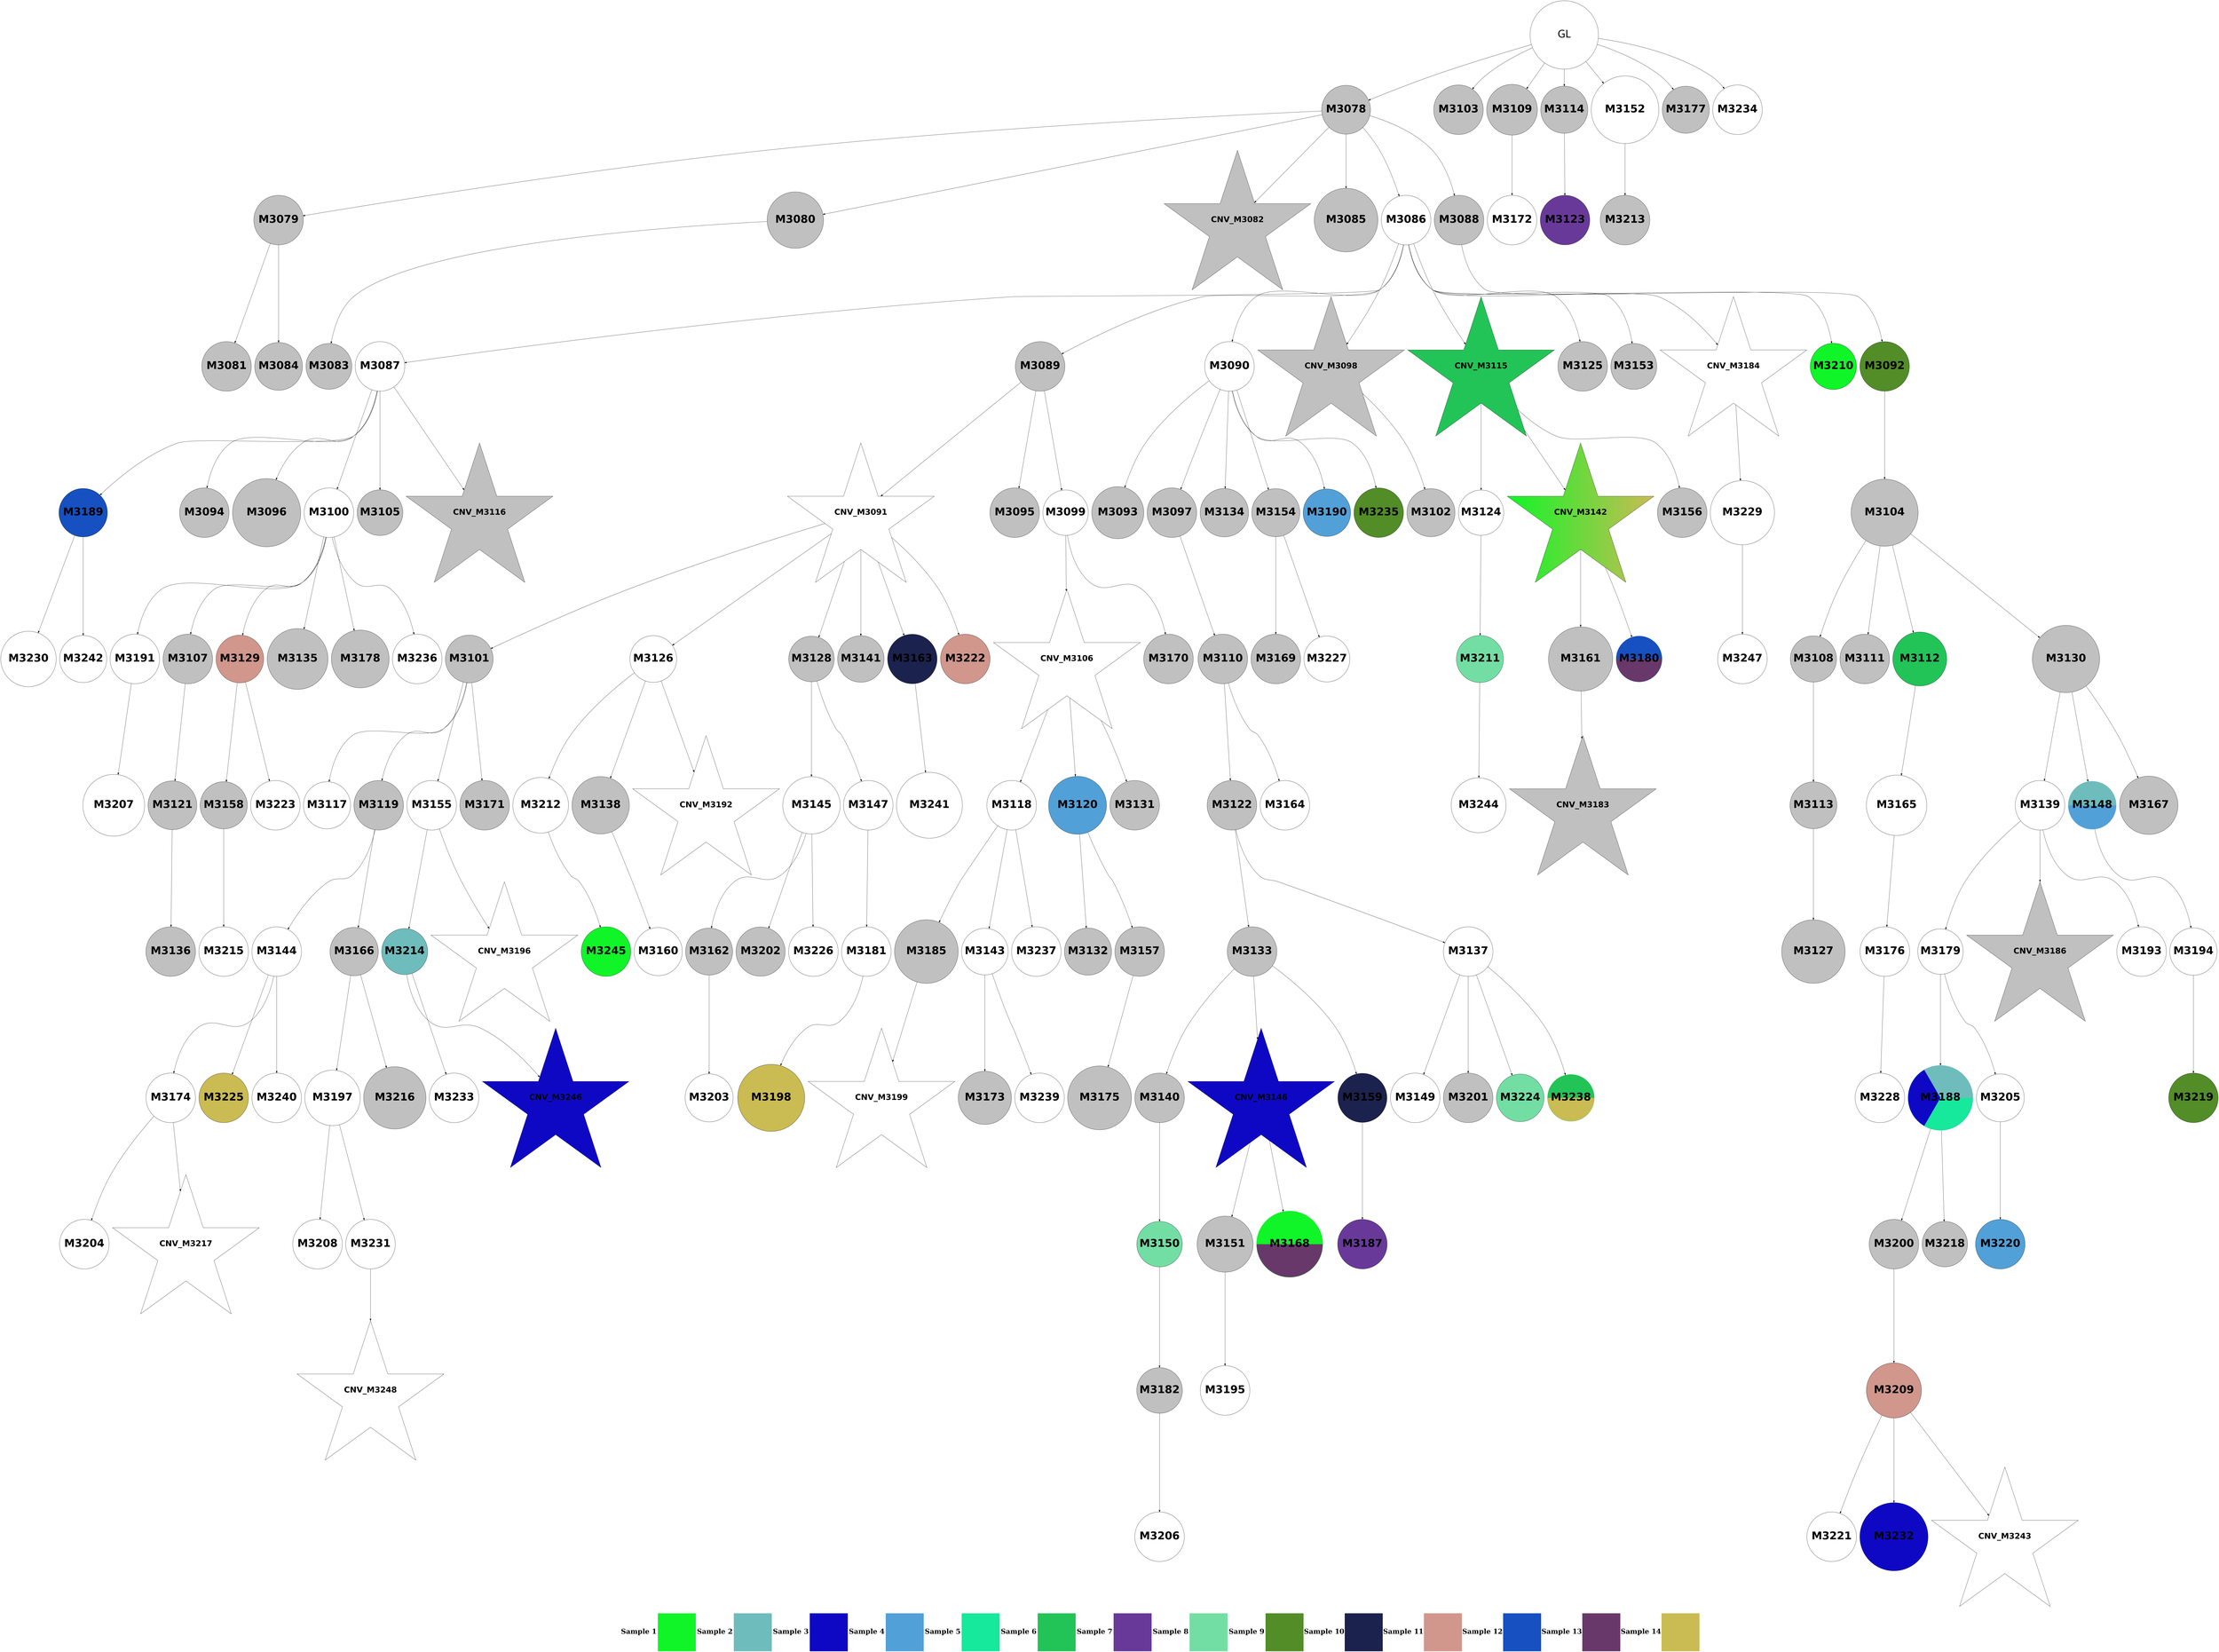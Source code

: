 digraph G { 
rankdir=TB;
3200 -> 3214;
3203 -> 3215;
3203 -> 3233;
3204 -> 3245;
3204 -> 3257;
3206 -> 3222;
3209 -> 3234;
3212 -> 3223;
3212 -> 3246;
3215 -> 3224;
3092 -> 3093;
3092 -> 3118;
3092 -> 3124;
3092 -> 3129;
3092 -> 3167;
3092 -> 3192;
3092 -> 3249;
3220 -> 3235;
3093 -> 3094;
3093 -> 3095;
3093 -> 3097;
3093 -> 3100;
3093 -> 3101;
3093 -> 3103;
3094 -> 3096;
3094 -> 3099;
3095 -> 3098;
3224 -> 3236;
3224 -> 3247;
3224 -> 3258;
3226 -> 3259;
3227 -> 3260;
3101 -> 3102;
3101 -> 3104;
3101 -> 3105;
3101 -> 3113;
3101 -> 3130;
3101 -> 3140;
3101 -> 3168;
3101 -> 3199;
3101 -> 3225;
3229 -> 3248;
3229 -> 3261;
3102 -> 3109;
3102 -> 3111;
3102 -> 3115;
3102 -> 3120;
3102 -> 3131;
3102 -> 3204;
3103 -> 3107;
3104 -> 3106;
3104 -> 3110;
3104 -> 3114;
3105 -> 3108;
3105 -> 3112;
3105 -> 3149;
3105 -> 3169;
3105 -> 3205;
3105 -> 3250;
3106 -> 3116;
3106 -> 3141;
3106 -> 3143;
3106 -> 3156;
3106 -> 3178;
3106 -> 3237;
3107 -> 3119;
3112 -> 3125;
3113 -> 3117;
3114 -> 3121;
3114 -> 3185;
3115 -> 3122;
3115 -> 3144;
3115 -> 3150;
3115 -> 3193;
3115 -> 3206;
3115 -> 3251;
3116 -> 3132;
3116 -> 3134;
3116 -> 3170;
3116 -> 3186;
3244 -> 3262;
3246 -> 3263;
3119 -> 3123;
3119 -> 3126;
3119 -> 3127;
3119 -> 3145;
3121 -> 3133;
3121 -> 3135;
3121 -> 3146;
3122 -> 3136;
3123 -> 3128;
3124 -> 3187;
3125 -> 3137;
3125 -> 3179;
3127 -> 3180;
3128 -> 3142;
3129 -> 3138;
3130 -> 3139;
3130 -> 3157;
3130 -> 3171;
3133 -> 3158;
3133 -> 3200;
3133 -> 3252;
3134 -> 3159;
3134 -> 3181;
3135 -> 3147;
3135 -> 3172;
3136 -> 3151;
3137 -> 3148;
3137 -> 3152;
3139 -> 3226;
3141 -> 3153;
3141 -> 3207;
3141 -> 3227;
3143 -> 3160;
3143 -> 3162;
3144 -> 3173;
3144 -> 3238;
3145 -> 3154;
3145 -> 3163;
3145 -> 3182;
3148 -> 3155;
3148 -> 3161;
3148 -> 3174;
3152 -> 3164;
3152 -> 3216;
3152 -> 3239;
3152 -> 3253;
3153 -> 3175;
3154 -> 3194;
3154 -> 3201;
3154 -> 3208;
3155 -> 3165;
3157 -> 3176;
3157 -> 3195;
3158 -> 3188;
3158 -> 3254;
3159 -> 3189;
3159 -> 3240;
3159 -> 3255;
3160 -> 3177;
3160 -> 3217;
3160 -> 3241;
3161 -> 3166;
3161 -> 3183;
3162 -> 3196;
3163 -> 3209;
3165 -> 3197;
3166 -> 3210;
3167 -> 3228;
3169 -> 3184;
3169 -> 3242;
3170 -> 3211;
3170 -> 3229;
3172 -> 3190;
3173 -> 3230;
3174 -> 3202;
3176 -> 3198;
3177 -> 3218;
3178 -> 3256;
3180 -> 3191;
3181 -> 3212;
3181 -> 3231;
3189 -> 3219;
3189 -> 3232;
3191 -> 3243;
3194 -> 3203;
3194 -> 3220;
3196 -> 3213;
3197 -> 3221;
3199 -> 3244;
3253 [shape=circle style=wedged color="#22c457:#cabb53" fontname="helvetica-bold" fontsize=56 label="M3238" width=2.54 height=2 ];
3125 [shape=circle style=filled fillcolor=grey fontname="helvetica-bold" fontsize=56 label="M3110" width=1.69 height=2 ];
3228 [shape=circle style=filled fillcolor=grey fontname="helvetica-bold" fontsize=56 label="M3213" width=0.01 height=2 ];
3104 [shape=circle style=filled fillcolor=grey fontname="helvetica-bold" fontsize=56 label="M3089" width=1.45 height=2 ];
3240 [shape=circle style=filled fillcolor="#cabb53" fontname="helvetica-bold" fontsize=56 label="M3225" width=0 height=2 ];
3137 [shape=circle style=filled fillcolor=grey fontname="helvetica-bold" fontsize=56 label="M3122" width=1.17 height=2 ];
3092 [label="GL" fontname="arial-bold" fontsize=56 width=5 height=5];
3129 [shape=circle style=filled fillcolor=grey fontname="helvetica-bold" fontsize=56 label="M3114" width=2.5 height=2 ];
3157 [shape=star style=filled fillcolor="#10f528:#cabb53" fontname="helvetica-bold" fontsize=42 label="CNV_M3142"];
3213 [shape=circle style=filled fillcolor="#cabb53" fontname="helvetica-bold" fontsize=56 label="M3198" width=4.9 height=2 ];
3118 [shape=circle style=filled fillcolor=grey fontname="helvetica-bold" fontsize=56 label="M3103" width=1.91 height=2 ];
3245 [shape=circle style=filled fillcolor=white fontname="helvetica-bold" fontsize=56 label="M3230" width=4.05 height=2 ];
3119 [shape=circle style=filled fillcolor=grey fontname="helvetica-bold" fontsize=56 label="M3104" width=4.9 height=2 ];
3250 [shape=circle style=filled fillcolor="#528d28" fontname="helvetica-bold" fontsize=56 label="M3235" width=0.18 height=2 ];
3221 [shape=circle style=filled fillcolor=white fontname="helvetica-bold" fontsize=56 label="M3206" width=1.47 height=2 ];
3184 [shape=circle style=filled fillcolor=grey fontname="helvetica-bold" fontsize=56 label="M3169" width=1.55 height=2 ];
3198 [shape=star style=filled fillcolor=grey fontname="helvetica-bold" fontsize=42 label="CNV_M3183"];
3112 [shape=circle style=filled fillcolor=grey fontname="helvetica-bold" fontsize=56 label="M3097" width=0.5 height=2 ];
3214 [shape=star style=filled fillcolor=white fontname="helvetica-bold" fontsize=42 label="CNV_M3199"];
3258 [shape=star style=filled fillcolor=white fontname="helvetica-bold" fontsize=42 label="CNV_M3243"];
3141 [shape=circle style=filled fillcolor=white fontname="helvetica-bold" fontsize=56 label="M3126" width=3.41 height=2 ];
3195 [shape=circle style=wedged color="#1650c1:#69386b" fontname="helvetica-bold" fontsize=56 label="M3180" width=2.99 height=2 ];
3207 [shape=star style=filled fillcolor=white fontname="helvetica-bold" fontsize=42 label="CNV_M3192"];
3147 [shape=circle style=filled fillcolor=grey fontname="helvetica-bold" fontsize=56 label="M3132" width=2.47 height=2 ];
3100 [shape=circle style=filled fillcolor=grey fontname="helvetica-bold" fontsize=56 label="M3085" width=4.65 height=2 ];
3117 [shape=circle style=filled fillcolor=grey fontname="helvetica-bold" fontsize=56 label="M3102" width=3.51 height=2 ];
3231 [shape=circle style=filled fillcolor=grey fontname="helvetica-bold" fontsize=56 label="M3216" width=4.55 height=2 ];
3173 [shape=circle style=filled fillcolor=grey fontname="helvetica-bold" fontsize=56 label="M3158" width=3.45 height=2 ];
3194 [shape=circle style=filled fillcolor=white fontname="helvetica-bold" fontsize=56 label="M3179" width=3.22 height=2 ];
3219 [shape=circle style=filled fillcolor=white fontname="helvetica-bold" fontsize=56 label="M3204" width=0.21 height=2 ];
3260 [shape=circle style=filled fillcolor="#10f528" fontname="helvetica-bold" fontsize=56 label="M3245" width=0.29 height=2 ];
3099 [shape=circle style=filled fillcolor=grey fontname="helvetica-bold" fontsize=56 label="M3084" width=2.29 height=2 ];
3120 [shape=circle style=filled fillcolor=grey fontname="helvetica-bold" fontsize=56 label="M3105" width=3.09 height=2 ];
3246 [shape=circle style=filled fillcolor=white fontname="helvetica-bold" fontsize=56 label="M3231" width=1.38 height=2 ];
3154 [shape=circle style=filled fillcolor=white fontname="helvetica-bold" fontsize=56 label="M3139" width=1.4 height=2 ];
3236 [shape=circle style=filled fillcolor=white fontname="helvetica-bold" fontsize=56 label="M3221" width=0.54 height=2 ];
3167 [shape=circle style=filled fillcolor=white fontname="helvetica-bold" fontsize=56 label="M3152" width=4.94 height=2 ];
3162 [shape=circle style=filled fillcolor=white fontname="helvetica-bold" fontsize=56 label="M3147" width=0.34 height=2 ];
3138 [shape=circle style=filled fillcolor="#69399a" fontname="helvetica-bold" fontsize=56 label="M3123" width=1.86 height=2 ];
3168 [shape=circle style=filled fillcolor=grey fontname="helvetica-bold" fontsize=56 label="M3153" width=2.97 height=2 ];
3223 [shape=circle style=filled fillcolor=white fontname="helvetica-bold" fontsize=56 label="M3208" width=1.54 height=2 ];
3208 [shape=circle style=filled fillcolor=white fontname="helvetica-bold" fontsize=56 label="M3193" width=1.13 height=2 ];
3233 [shape=circle style=filled fillcolor=grey fontname="helvetica-bold" fontsize=56 label="M3218" width=3.26 height=2 ];
3238 [shape=circle style=filled fillcolor=white fontname="helvetica-bold" fontsize=56 label="M3223" width=1.65 height=2 ];
3262 [shape=circle style=filled fillcolor=white fontname="helvetica-bold" fontsize=56 label="M3247" width=0.7 height=2 ];
3248 [shape=circle style=filled fillcolor=white fontname="helvetica-bold" fontsize=56 label="M3233" width=0.52 height=2 ];
3127 [shape=circle style=filled fillcolor="#22c457" fontname="helvetica-bold" fontsize=56 label="M3112" width=3.95 height=2 ];
3226 [shape=circle style=filled fillcolor="#73dea3" fontname="helvetica-bold" fontsize=56 label="M3211" width=2.44 height=2 ];
3189 [shape=circle style=filled fillcolor=white fontname="helvetica-bold" fontsize=56 label="M3174" width=0.73 height=2 ];
3176 [shape=circle style=filled fillcolor=grey fontname="helvetica-bold" fontsize=56 label="M3161" width=4.7 height=2 ];
3197 [shape=circle style=filled fillcolor=grey fontname="helvetica-bold" fontsize=56 label="M3182" width=3.1 height=2 ];
3182 [shape=circle style=filled fillcolor=grey fontname="helvetica-bold" fontsize=56 label="M3167" width=4.27 height=2 ];
3143 [shape=circle style=filled fillcolor=grey fontname="helvetica-bold" fontsize=56 label="M3128" width=3.2 height=2 ];
3164 [shape=circle style=filled fillcolor=white fontname="helvetica-bold" fontsize=56 label="M3149" width=1.91 height=2 ];
3140 [shape=circle style=filled fillcolor=grey fontname="helvetica-bold" fontsize=56 label="M3125" width=0.43 height=2 ];
3095 [shape=circle style=filled fillcolor=grey fontname="helvetica-bold" fontsize=56 label="M3080" width=4.13 height=2 ];
3115 [shape=circle style=filled fillcolor=white fontname="helvetica-bold" fontsize=56 label="M3100" width=1.27 height=2 ];
3177 [shape=circle style=filled fillcolor=grey fontname="helvetica-bold" fontsize=56 label="M3162" width=2.52 height=2 ];
3239 [shape=circle style=filled fillcolor="#73dea3" fontname="helvetica-bold" fontsize=56 label="M3224" width=2.34 height=2 ];
3160 [shape=circle style=filled fillcolor=white fontname="helvetica-bold" fontsize=56 label="M3145" width=4.2 height=2 ];
3096 [shape=circle style=filled fillcolor=grey fontname="helvetica-bold" fontsize=56 label="M3081" width=0.15 height=2 ];
3128 [shape=circle style=filled fillcolor=grey fontname="helvetica-bold" fontsize=56 label="M3113" width=2.54 height=2 ];
3229 [shape=circle style=filled fillcolor="#6fbcbc" fontname="helvetica-bold" fontsize=56 label="M3214" width=2.88 height=2 ];
3263 [shape=star style=filled fillcolor=white fontname="helvetica-bold" fontsize=42 label="CNV_M3248"];
3106 [shape=star style=filled fillcolor=white fontname="helvetica-bold" fontsize=42 label="CNV_M3091"];
3105 [shape=circle style=filled fillcolor=white fontname="helvetica-bold" fontsize=56 label="M3090" width=1.51 height=2 ];
3212 [shape=circle style=filled fillcolor=white fontname="helvetica-bold" fontsize=56 label="M3197" width=4.06 height=2 ];
3220 [shape=circle style=filled fillcolor=white fontname="helvetica-bold" fontsize=56 label="M3205" width=2.3 height=2 ];
3211 [shape=star style=filled fillcolor=white fontname="helvetica-bold" fontsize=42 label="CNV_M3196"];
3261 [shape=star style=filled fillcolor="#0e08c5" fontname="helvetica-bold" fontsize=42 label="CNV_M3246"];
3199 [shape=star style=filled fillcolor=white fontname="helvetica-bold" fontsize=42 label="CNV_M3184"];
3252 [shape=circle style=filled fillcolor=white fontname="helvetica-bold" fontsize=56 label="M3237" width=0.08 height=2 ];
3244 [shape=circle style=filled fillcolor=white fontname="helvetica-bold" fontsize=56 label="M3229" width=4.7 height=2 ];
3123 [shape=circle style=filled fillcolor=grey fontname="helvetica-bold" fontsize=56 label="M3108" width=3.37 height=2 ];
3209 [shape=circle style=filled fillcolor=white fontname="helvetica-bold" fontsize=56 label="M3194" width=2.39 height=2 ];
3243 [shape=circle style=filled fillcolor=white fontname="helvetica-bold" fontsize=56 label="M3228" width=1.53 height=2 ];
3148 [shape=circle style=filled fillcolor=grey fontname="helvetica-bold" fontsize=56 label="M3133" width=1.83 height=2 ];
3186 [shape=circle style=filled fillcolor=grey fontname="helvetica-bold" fontsize=56 label="M3171" width=1.42 height=2 ];
3108 [shape=circle style=filled fillcolor=grey fontname="helvetica-bold" fontsize=56 label="M3093" width=3.8 height=2 ];
3116 [shape=circle style=filled fillcolor=grey fontname="helvetica-bold" fontsize=56 label="M3101" width=2.32 height=2 ];
3149 [shape=circle style=filled fillcolor=grey fontname="helvetica-bold" fontsize=56 label="M3134" width=2.2 height=2 ];
3111 [shape=circle style=filled fillcolor=grey fontname="helvetica-bold" fontsize=56 label="M3096" width=4.99 height=2 ];
3114 [shape=circle style=filled fillcolor=white fontname="helvetica-bold" fontsize=56 label="M3099" width=3.24 height=2 ];
3121 [shape=star style=filled fillcolor=white fontname="helvetica-bold" fontsize=42 label="CNV_M3106"];
3136 [shape=circle style=filled fillcolor=grey fontname="helvetica-bold" fontsize=56 label="M3121" width=2.12 height=2 ];
3247 [shape=circle style=filled fillcolor="#0e08c5" fontname="helvetica-bold" fontsize=56 label="M3232" width=4.99 height=2 ];
3146 [shape=circle style=filled fillcolor=grey fontname="helvetica-bold" fontsize=56 label="M3131" width=1.16 height=2 ];
3216 [shape=circle style=filled fillcolor=grey fontname="helvetica-bold" fontsize=56 label="M3201" width=0.68 height=2 ];
3165 [shape=circle style=filled fillcolor="#73dea3" fontname="helvetica-bold" fontsize=56 label="M3150" width=3.19 height=2 ];
3201 [shape=star style=filled fillcolor=grey fontname="helvetica-bold" fontsize=42 label="CNV_M3186"];
3224 [shape=circle style=filled fillcolor="#d1968c" fontname="helvetica-bold" fontsize=56 label="M3209" width=4.03 height=2 ];
3222 [shape=circle style=filled fillcolor=white fontname="helvetica-bold" fontsize=56 label="M3207" width=4.52 height=2 ];
3142 [shape=circle style=filled fillcolor=grey fontname="helvetica-bold" fontsize=56 label="M3127" width=4.64 height=2 ];
3192 [shape=circle style=filled fillcolor=grey fontname="helvetica-bold" fontsize=56 label="M3177" width=2.51 height=2 ];
3098 [shape=circle style=filled fillcolor=grey fontname="helvetica-bold" fontsize=56 label="M3083" width=2.95 height=2 ];
3251 [shape=circle style=filled fillcolor=white fontname="helvetica-bold" fontsize=56 label="M3236" width=0.07 height=2 ];
3102 [shape=circle style=filled fillcolor=white fontname="helvetica-bold" fontsize=56 label="M3087" width=1.03 height=2 ];
3200 [shape=circle style=filled fillcolor=grey fontname="helvetica-bold" fontsize=56 label="M3185" width=4.65 height=2 ];
3218 [shape=circle style=filled fillcolor=white fontname="helvetica-bold" fontsize=56 label="M3203" width=2.27 height=2 ];
3235 [shape=circle style=filled fillcolor="#52a0d8" fontname="helvetica-bold" fontsize=56 label="M3220" width=1.11 height=2 ];
3215 [shape=circle style=filled fillcolor=grey fontname="helvetica-bold" fontsize=56 label="M3200" width=1.34 height=2 ];
3227 [shape=circle style=filled fillcolor=white fontname="helvetica-bold" fontsize=56 label="M3212" width=4.07 height=2 ];
3161 [shape=star style=filled fillcolor="#0e08c5" fontname="helvetica-bold" fontsize=42 label="CNV_M3146"];
3202 [shape=circle style=filled fillcolor="#69399a" fontname="helvetica-bold" fontsize=56 label="M3187" width=1.79 height=2 ];
3097 [shape=star style=filled fillcolor=grey fontname="helvetica-bold" fontsize=42 label="CNV_M3082"];
3166 [shape=circle style=filled fillcolor=grey fontname="helvetica-bold" fontsize=56 label="M3151" width=4.1 height=2 ];
3107 [shape=circle style=filled fillcolor="#528d28" fontname="helvetica-bold" fontsize=56 label="M3092" width=1.34 height=2 ];
3175 [shape=circle style=filled fillcolor=white fontname="helvetica-bold" fontsize=56 label="M3160" width=2.24 height=2 ];
3139 [shape=circle style=filled fillcolor=white fontname="helvetica-bold" fontsize=56 label="M3124" width=3.28 height=2 ];
3156 [shape=circle style=filled fillcolor=grey fontname="helvetica-bold" fontsize=56 label="M3141" width=2.66 height=2 ];
3170 [shape=circle style=filled fillcolor=white fontname="helvetica-bold" fontsize=56 label="M3155" width=0.28 height=2 ];
3179 [shape=circle style=filled fillcolor=white fontname="helvetica-bold" fontsize=56 label="M3164" width=1.83 height=2 ];
3254 [shape=circle style=filled fillcolor=white fontname="helvetica-bold" fontsize=56 label="M3239" width=0.24 height=2 ];
3196 [shape=circle style=filled fillcolor=white fontname="helvetica-bold" fontsize=56 label="M3181" width=0.16 height=2 ];
3133 [shape=circle style=filled fillcolor=white fontname="helvetica-bold" fontsize=56 label="M3118" width=0.21 height=2 ];
3225 [shape=circle style=filled fillcolor="#10f528" fontname="helvetica-bold" fontsize=56 label="M3210" width=2.79 height=2 ];
3255 [shape=circle style=filled fillcolor=white fontname="helvetica-bold" fontsize=56 label="M3240" width=0.38 height=2 ];
3163 [shape=circle style=wedged color="#6fbcbc:#52a0d8" fontname="helvetica-bold" fontsize=56 label="M3148" width=3.52 height=2 ];
3187 [shape=circle style=filled fillcolor=white fontname="helvetica-bold" fontsize=56 label="M3172" width=0.76 height=2 ];
3134 [shape=circle style=filled fillcolor=grey fontname="helvetica-bold" fontsize=56 label="M3119" width=0.1 height=2 ];
3159 [shape=circle style=filled fillcolor=white fontname="helvetica-bold" fontsize=56 label="M3144" width=0.66 height=2 ];
3185 [shape=circle style=filled fillcolor=grey fontname="helvetica-bold" fontsize=56 label="M3170" width=0.68 height=2 ];
3257 [shape=circle style=filled fillcolor=white fontname="helvetica-bold" fontsize=56 label="M3242" width=3.45 height=2 ];
3178 [shape=circle style=filled fillcolor="#1c224e" fontname="helvetica-bold" fontsize=56 label="M3163" width=0.65 height=2 ];
3109 [shape=circle style=filled fillcolor=grey fontname="helvetica-bold" fontsize=56 label="M3094" width=0.34 height=2 ];
3113 [shape=star style=filled fillcolor=grey fontname="helvetica-bold" fontsize=42 label="CNV_M3098"];
3158 [shape=circle style=filled fillcolor=white fontname="helvetica-bold" fontsize=56 label="M3143" width=2.61 height=2 ];
3206 [shape=circle style=filled fillcolor=white fontname="helvetica-bold" fontsize=56 label="M3191" width=1.87 height=2 ];
3132 [shape=circle style=filled fillcolor=white fontname="helvetica-bold" fontsize=56 label="M3117" width=3.45 height=2 ];
3217 [shape=circle style=filled fillcolor=grey fontname="helvetica-bold" fontsize=56 label="M3202" width=3.6 height=2 ];
3191 [shape=circle style=filled fillcolor=white fontname="helvetica-bold" fontsize=56 label="M3176" width=0.39 height=2 ];
3237 [shape=circle style=filled fillcolor="#d1968c" fontname="helvetica-bold" fontsize=56 label="M3222" width=1.59 height=2 ];
3131 [shape=star style=filled fillcolor=grey fontname="helvetica-bold" fontsize=42 label="CNV_M3116"];
3232 [shape=star style=filled fillcolor=white fontname="helvetica-bold" fontsize=42 label="CNV_M3217"];
3172 [shape=circle style=filled fillcolor=grey fontname="helvetica-bold" fontsize=56 label="M3157" width=0.42 height=2 ];
3230 [shape=circle style=filled fillcolor=white fontname="helvetica-bold" fontsize=56 label="M3215" width=1.12 height=2 ];
3242 [shape=circle style=filled fillcolor=white fontname="helvetica-bold" fontsize=56 label="M3227" width=2.92 height=2 ];
3151 [shape=circle style=filled fillcolor=grey fontname="helvetica-bold" fontsize=56 label="M3136" width=0.31 height=2 ];
3155 [shape=circle style=filled fillcolor=grey fontname="helvetica-bold" fontsize=56 label="M3140" width=0.98 height=2 ];
3150 [shape=circle style=filled fillcolor=grey fontname="helvetica-bold" fontsize=56 label="M3135" width=4.44 height=2 ];
3130 [shape=star style=filled fillcolor="#22c457" fontname="helvetica-bold" fontsize=42 label="CNV_M3115"];
3152 [shape=circle style=filled fillcolor=white fontname="helvetica-bold" fontsize=56 label="M3137" width=0.37 height=2 ];
3190 [shape=circle style=filled fillcolor=grey fontname="helvetica-bold" fontsize=56 label="M3175" width=4.67 height=2 ];
3174 [shape=circle style=filled fillcolor="#1c224e" fontname="helvetica-bold" fontsize=56 label="M3159" width=2.07 height=2 ];
3171 [shape=circle style=filled fillcolor=grey fontname="helvetica-bold" fontsize=56 label="M3156" width=0.3 height=2 ];
3256 [shape=circle style=filled fillcolor=white fontname="helvetica-bold" fontsize=56 label="M3241" width=4.82 height=2 ];
3204 [shape=circle style=filled fillcolor="#1650c1" fontname="helvetica-bold" fontsize=56 label="M3189" width=2.16 height=2 ];
3234 [shape=circle style=filled fillcolor="#528d28" fontname="helvetica-bold" fontsize=56 label="M3219" width=1.1 height=2 ];
3259 [shape=circle style=filled fillcolor=white fontname="helvetica-bold" fontsize=56 label="M3244" width=4.01 height=2 ];
3205 [shape=circle style=filled fillcolor="#52a0d8" fontname="helvetica-bold" fontsize=56 label="M3190" width=3.47 height=2 ];
3126 [shape=circle style=filled fillcolor=grey fontname="helvetica-bold" fontsize=56 label="M3111" width=1.28 height=2 ];
3101 [shape=circle style=filled fillcolor=white fontname="helvetica-bold" fontsize=56 label="M3086" width=1.68 height=2 ];
3135 [shape=circle style=filled fillcolor="#52a0d8" fontname="helvetica-bold" fontsize=56 label="M3120" width=4.23 height=2 ];
3210 [shape=circle style=filled fillcolor=white fontname="helvetica-bold" fontsize=56 label="M3195" width=0.91 height=2 ];
3241 [shape=circle style=filled fillcolor=white fontname="helvetica-bold" fontsize=56 label="M3226" width=0.63 height=2 ];
3193 [shape=circle style=filled fillcolor=grey fontname="helvetica-bold" fontsize=56 label="M3178" width=4.22 height=2 ];
3122 [shape=circle style=filled fillcolor=grey fontname="helvetica-bold" fontsize=56 label="M3107" width=0.45 height=2 ];
3124 [shape=circle style=filled fillcolor=grey fontname="helvetica-bold" fontsize=56 label="M3109" width=3.71 height=2 ];
3183 [shape=circle style=wedged color="#10f528:#69386b" fontname="helvetica-bold" fontsize=56 label="M3168" width=4.85 height=2 ];
3153 [shape=circle style=filled fillcolor=grey fontname="helvetica-bold" fontsize=56 label="M3138" width=4.19 height=2 ];
3093 [shape=circle style=filled fillcolor=grey fontname="helvetica-bold" fontsize=56 label="M3078" width=2.12 height=2 ];
3180 [shape=circle style=filled fillcolor=white fontname="helvetica-bold" fontsize=56 label="M3165" width=4.42 height=2 ];
3169 [shape=circle style=filled fillcolor=grey fontname="helvetica-bold" fontsize=56 label="M3154" width=2.27 height=2 ];
3203 [shape=circle style=wedged color="#6fbcbc:#0e08c5:#16e89c" fontname="helvetica-bold" fontsize=56 label="M3188" width=4.75 height=2 ];
3103 [shape=circle style=filled fillcolor=grey fontname="helvetica-bold" fontsize=56 label="M3088" width=1.32 height=2 ];
3249 [shape=circle style=filled fillcolor=white fontname="helvetica-bold" fontsize=56 label="M3234" width=0.87 height=2 ];
3181 [shape=circle style=filled fillcolor=grey fontname="helvetica-bold" fontsize=56 label="M3166" width=2.18 height=2 ];
3110 [shape=circle style=filled fillcolor=grey fontname="helvetica-bold" fontsize=56 label="M3095" width=1.63 height=2 ];
3188 [shape=circle style=filled fillcolor=grey fontname="helvetica-bold" fontsize=56 label="M3173" width=3.89 height=2 ];
3144 [shape=circle style=filled fillcolor="#d1968c" fontname="helvetica-bold" fontsize=56 label="M3129" width=3.49 height=2 ];
3145 [shape=circle style=filled fillcolor=grey fontname="helvetica-bold" fontsize=56 label="M3130" width=4.92 height=2 ];
3094 [shape=circle style=filled fillcolor=grey fontname="helvetica-bold" fontsize=56 label="M3079" width=0.86 height=2 ];
{rank=sink;
Legend[shape=none, margin=0, label=<<TABLE border="0" cellborder="0" cellspacing="0"> 
<TR><TD width="200" height="200" colspan="1"><FONT POINT-SIZE="36.0"><B>Sample 1</B></FONT></TD><TD width="200" height="200" colspan="1" BGCOLOR="#10f528"></TD>
<TD width="200" height="200" colspan="1"><FONT POINT-SIZE="36.0"><B>Sample 2</B></FONT></TD><TD width="200" height="200" colspan="1" BGCOLOR="#6fbcbc"></TD>
<TD width="200" height="200" colspan="1"><FONT POINT-SIZE="36.0"><B>Sample 3</B></FONT></TD><TD width="200" height="200" colspan="1" BGCOLOR="#0e08c5"></TD>
<TD width="200" height="200" colspan="1"><FONT POINT-SIZE="36.0"><B>Sample 4</B></FONT></TD><TD width="200" height="200" colspan="1" BGCOLOR="#52a0d8"></TD>
<TD width="200" height="200" colspan="1"><FONT POINT-SIZE="36.0"><B>Sample 5</B></FONT></TD><TD width="200" height="200" colspan="1" BGCOLOR="#16e89c"></TD>
<TD width="200" height="200" colspan="1"><FONT POINT-SIZE="36.0"><B>Sample 6</B></FONT></TD><TD width="200" height="200" colspan="1" BGCOLOR="#22c457"></TD>
<TD width="200" height="200" colspan="1"><FONT POINT-SIZE="36.0"><B>Sample 7</B></FONT></TD><TD width="200" height="200" colspan="1" BGCOLOR="#69399a"></TD>
<TD width="200" height="200" colspan="1"><FONT POINT-SIZE="36.0"><B>Sample 8</B></FONT></TD><TD width="200" height="200" colspan="1" BGCOLOR="#73dea3"></TD>
<TD width="200" height="200" colspan="1"><FONT POINT-SIZE="36.0"><B>Sample 9</B></FONT></TD><TD width="200" height="200" colspan="1" BGCOLOR="#528d28"></TD>
<TD width="200" height="200" colspan="1"><FONT POINT-SIZE="36.0"><B>Sample 10</B></FONT></TD><TD width="200" height="200" colspan="1" BGCOLOR="#1c224e"></TD>
<TD width="200" height="200" colspan="1"><FONT POINT-SIZE="36.0"><B>Sample 11</B></FONT></TD><TD width="200" height="200" colspan="1" BGCOLOR="#d1968c"></TD>
<TD width="200" height="200" colspan="1"><FONT POINT-SIZE="36.0"><B>Sample 12</B></FONT></TD><TD width="200" height="200" colspan="1" BGCOLOR="#1650c1"></TD>
<TD width="200" height="200" colspan="1"><FONT POINT-SIZE="36.0"><B>Sample 13</B></FONT></TD><TD width="200" height="200" colspan="1" BGCOLOR="#69386b"></TD>
<TD width="200" height="200" colspan="1"><FONT POINT-SIZE="36.0"><B>Sample 14</B></FONT></TD><TD width="200" height="200" colspan="1" BGCOLOR="#cabb53"></TD>
</TR></TABLE>>];
} 
}